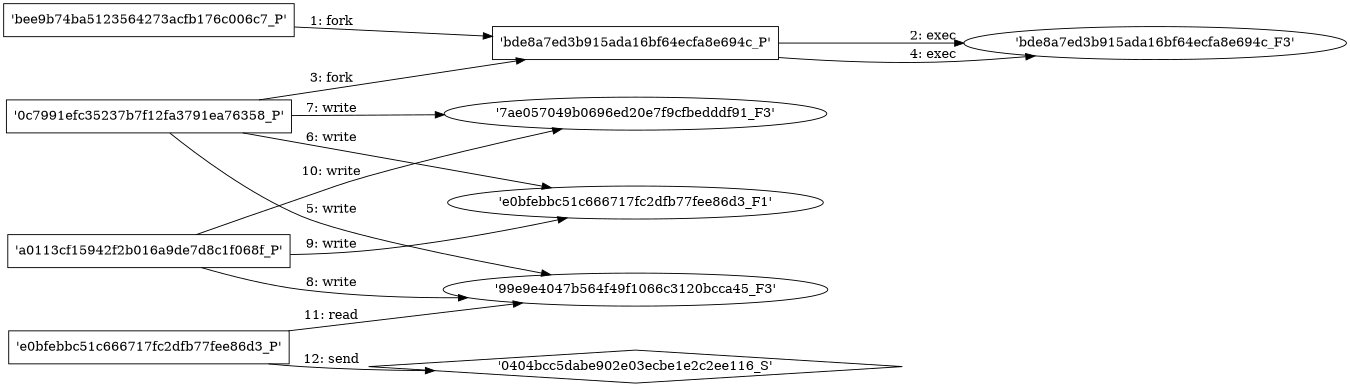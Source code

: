 digraph "D:\Learning\Paper\apt\基于CTI的攻击预警\Dataset\攻击图\ASGfromALLCTI\MS09-002 in the wild.dot" {
rankdir="LR"
size="9"
fixedsize="false"
splines="true"
nodesep=0.3
ranksep=0
fontsize=10
overlap="scalexy"
engine= "neato"
	"'bee9b74ba5123564273acfb176c006c7_P'" [node_type=Process shape=box]
	"'bde8a7ed3b915ada16bf64ecfa8e694c_P'" [node_type=Process shape=box]
	"'bee9b74ba5123564273acfb176c006c7_P'" -> "'bde8a7ed3b915ada16bf64ecfa8e694c_P'" [label="1: fork"]
	"'bde8a7ed3b915ada16bf64ecfa8e694c_P'" [node_type=Process shape=box]
	"'bde8a7ed3b915ada16bf64ecfa8e694c_F3'" [node_type=File shape=ellipse]
	"'bde8a7ed3b915ada16bf64ecfa8e694c_P'" -> "'bde8a7ed3b915ada16bf64ecfa8e694c_F3'" [label="2: exec"]
	"'0c7991efc35237b7f12fa3791ea76358_P'" [node_type=Process shape=box]
	"'bde8a7ed3b915ada16bf64ecfa8e694c_P'" [node_type=Process shape=box]
	"'0c7991efc35237b7f12fa3791ea76358_P'" -> "'bde8a7ed3b915ada16bf64ecfa8e694c_P'" [label="3: fork"]
	"'bde8a7ed3b915ada16bf64ecfa8e694c_P'" [node_type=Process shape=box]
	"'bde8a7ed3b915ada16bf64ecfa8e694c_F3'" [node_type=File shape=ellipse]
	"'bde8a7ed3b915ada16bf64ecfa8e694c_P'" -> "'bde8a7ed3b915ada16bf64ecfa8e694c_F3'" [label="4: exec"]
	"'99e9e4047b564f49f1066c3120bcca45_F3'" [node_type=file shape=ellipse]
	"'0c7991efc35237b7f12fa3791ea76358_P'" [node_type=Process shape=box]
	"'0c7991efc35237b7f12fa3791ea76358_P'" -> "'99e9e4047b564f49f1066c3120bcca45_F3'" [label="5: write"]
	"'e0bfebbc51c666717fc2dfb77fee86d3_F1'" [node_type=file shape=ellipse]
	"'0c7991efc35237b7f12fa3791ea76358_P'" [node_type=Process shape=box]
	"'0c7991efc35237b7f12fa3791ea76358_P'" -> "'e0bfebbc51c666717fc2dfb77fee86d3_F1'" [label="6: write"]
	"'7ae057049b0696ed20e7f9cfbedddf91_F3'" [node_type=file shape=ellipse]
	"'0c7991efc35237b7f12fa3791ea76358_P'" [node_type=Process shape=box]
	"'0c7991efc35237b7f12fa3791ea76358_P'" -> "'7ae057049b0696ed20e7f9cfbedddf91_F3'" [label="7: write"]
	"'99e9e4047b564f49f1066c3120bcca45_F3'" [node_type=file shape=ellipse]
	"'a0113cf15942f2b016a9de7d8c1f068f_P'" [node_type=Process shape=box]
	"'a0113cf15942f2b016a9de7d8c1f068f_P'" -> "'99e9e4047b564f49f1066c3120bcca45_F3'" [label="8: write"]
	"'e0bfebbc51c666717fc2dfb77fee86d3_F1'" [node_type=file shape=ellipse]
	"'a0113cf15942f2b016a9de7d8c1f068f_P'" [node_type=Process shape=box]
	"'a0113cf15942f2b016a9de7d8c1f068f_P'" -> "'e0bfebbc51c666717fc2dfb77fee86d3_F1'" [label="9: write"]
	"'7ae057049b0696ed20e7f9cfbedddf91_F3'" [node_type=file shape=ellipse]
	"'a0113cf15942f2b016a9de7d8c1f068f_P'" [node_type=Process shape=box]
	"'a0113cf15942f2b016a9de7d8c1f068f_P'" -> "'7ae057049b0696ed20e7f9cfbedddf91_F3'" [label="10: write"]
	"'99e9e4047b564f49f1066c3120bcca45_F3'" [node_type=file shape=ellipse]
	"'e0bfebbc51c666717fc2dfb77fee86d3_P'" [node_type=Process shape=box]
	"'e0bfebbc51c666717fc2dfb77fee86d3_P'" -> "'99e9e4047b564f49f1066c3120bcca45_F3'" [label="11: read"]
	"'0404bcc5dabe902e03ecbe1e2c2ee116_S'" [node_type=Socket shape=diamond]
	"'e0bfebbc51c666717fc2dfb77fee86d3_P'" [node_type=Process shape=box]
	"'e0bfebbc51c666717fc2dfb77fee86d3_P'" -> "'0404bcc5dabe902e03ecbe1e2c2ee116_S'" [label="12: send"]
}
